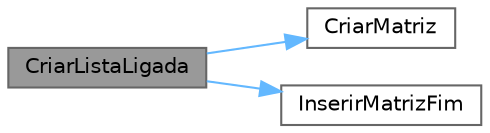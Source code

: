 digraph "CriarListaLigada"
{
 // LATEX_PDF_SIZE
  bgcolor="transparent";
  edge [fontname=Helvetica,fontsize=10,labelfontname=Helvetica,labelfontsize=10];
  node [fontname=Helvetica,fontsize=10,shape=box,height=0.2,width=0.4];
  rankdir="LR";
  Node1 [id="Node000001",label="CriarListaLigada",height=0.2,width=0.4,color="gray40", fillcolor="grey60", style="filled", fontcolor="black",tooltip=" "];
  Node1 -> Node2 [id="edge1_Node000001_Node000002",color="steelblue1",style="solid",tooltip=" "];
  Node2 [id="Node000002",label="CriarMatriz",height=0.2,width=0.4,color="grey40", fillcolor="white", style="filled",URL="$_metodos_8c.html#a8fb0ff6a3df25ec0489a1aa3a0e3514b",tooltip=" "];
  Node1 -> Node3 [id="edge2_Node000001_Node000003",color="steelblue1",style="solid",tooltip=" "];
  Node3 [id="Node000003",label="InserirMatrizFim",height=0.2,width=0.4,color="grey40", fillcolor="white", style="filled",URL="$_metodos_8c.html#a6624fccfe2c6324435871c5b0e6a61e0",tooltip=" "];
}
